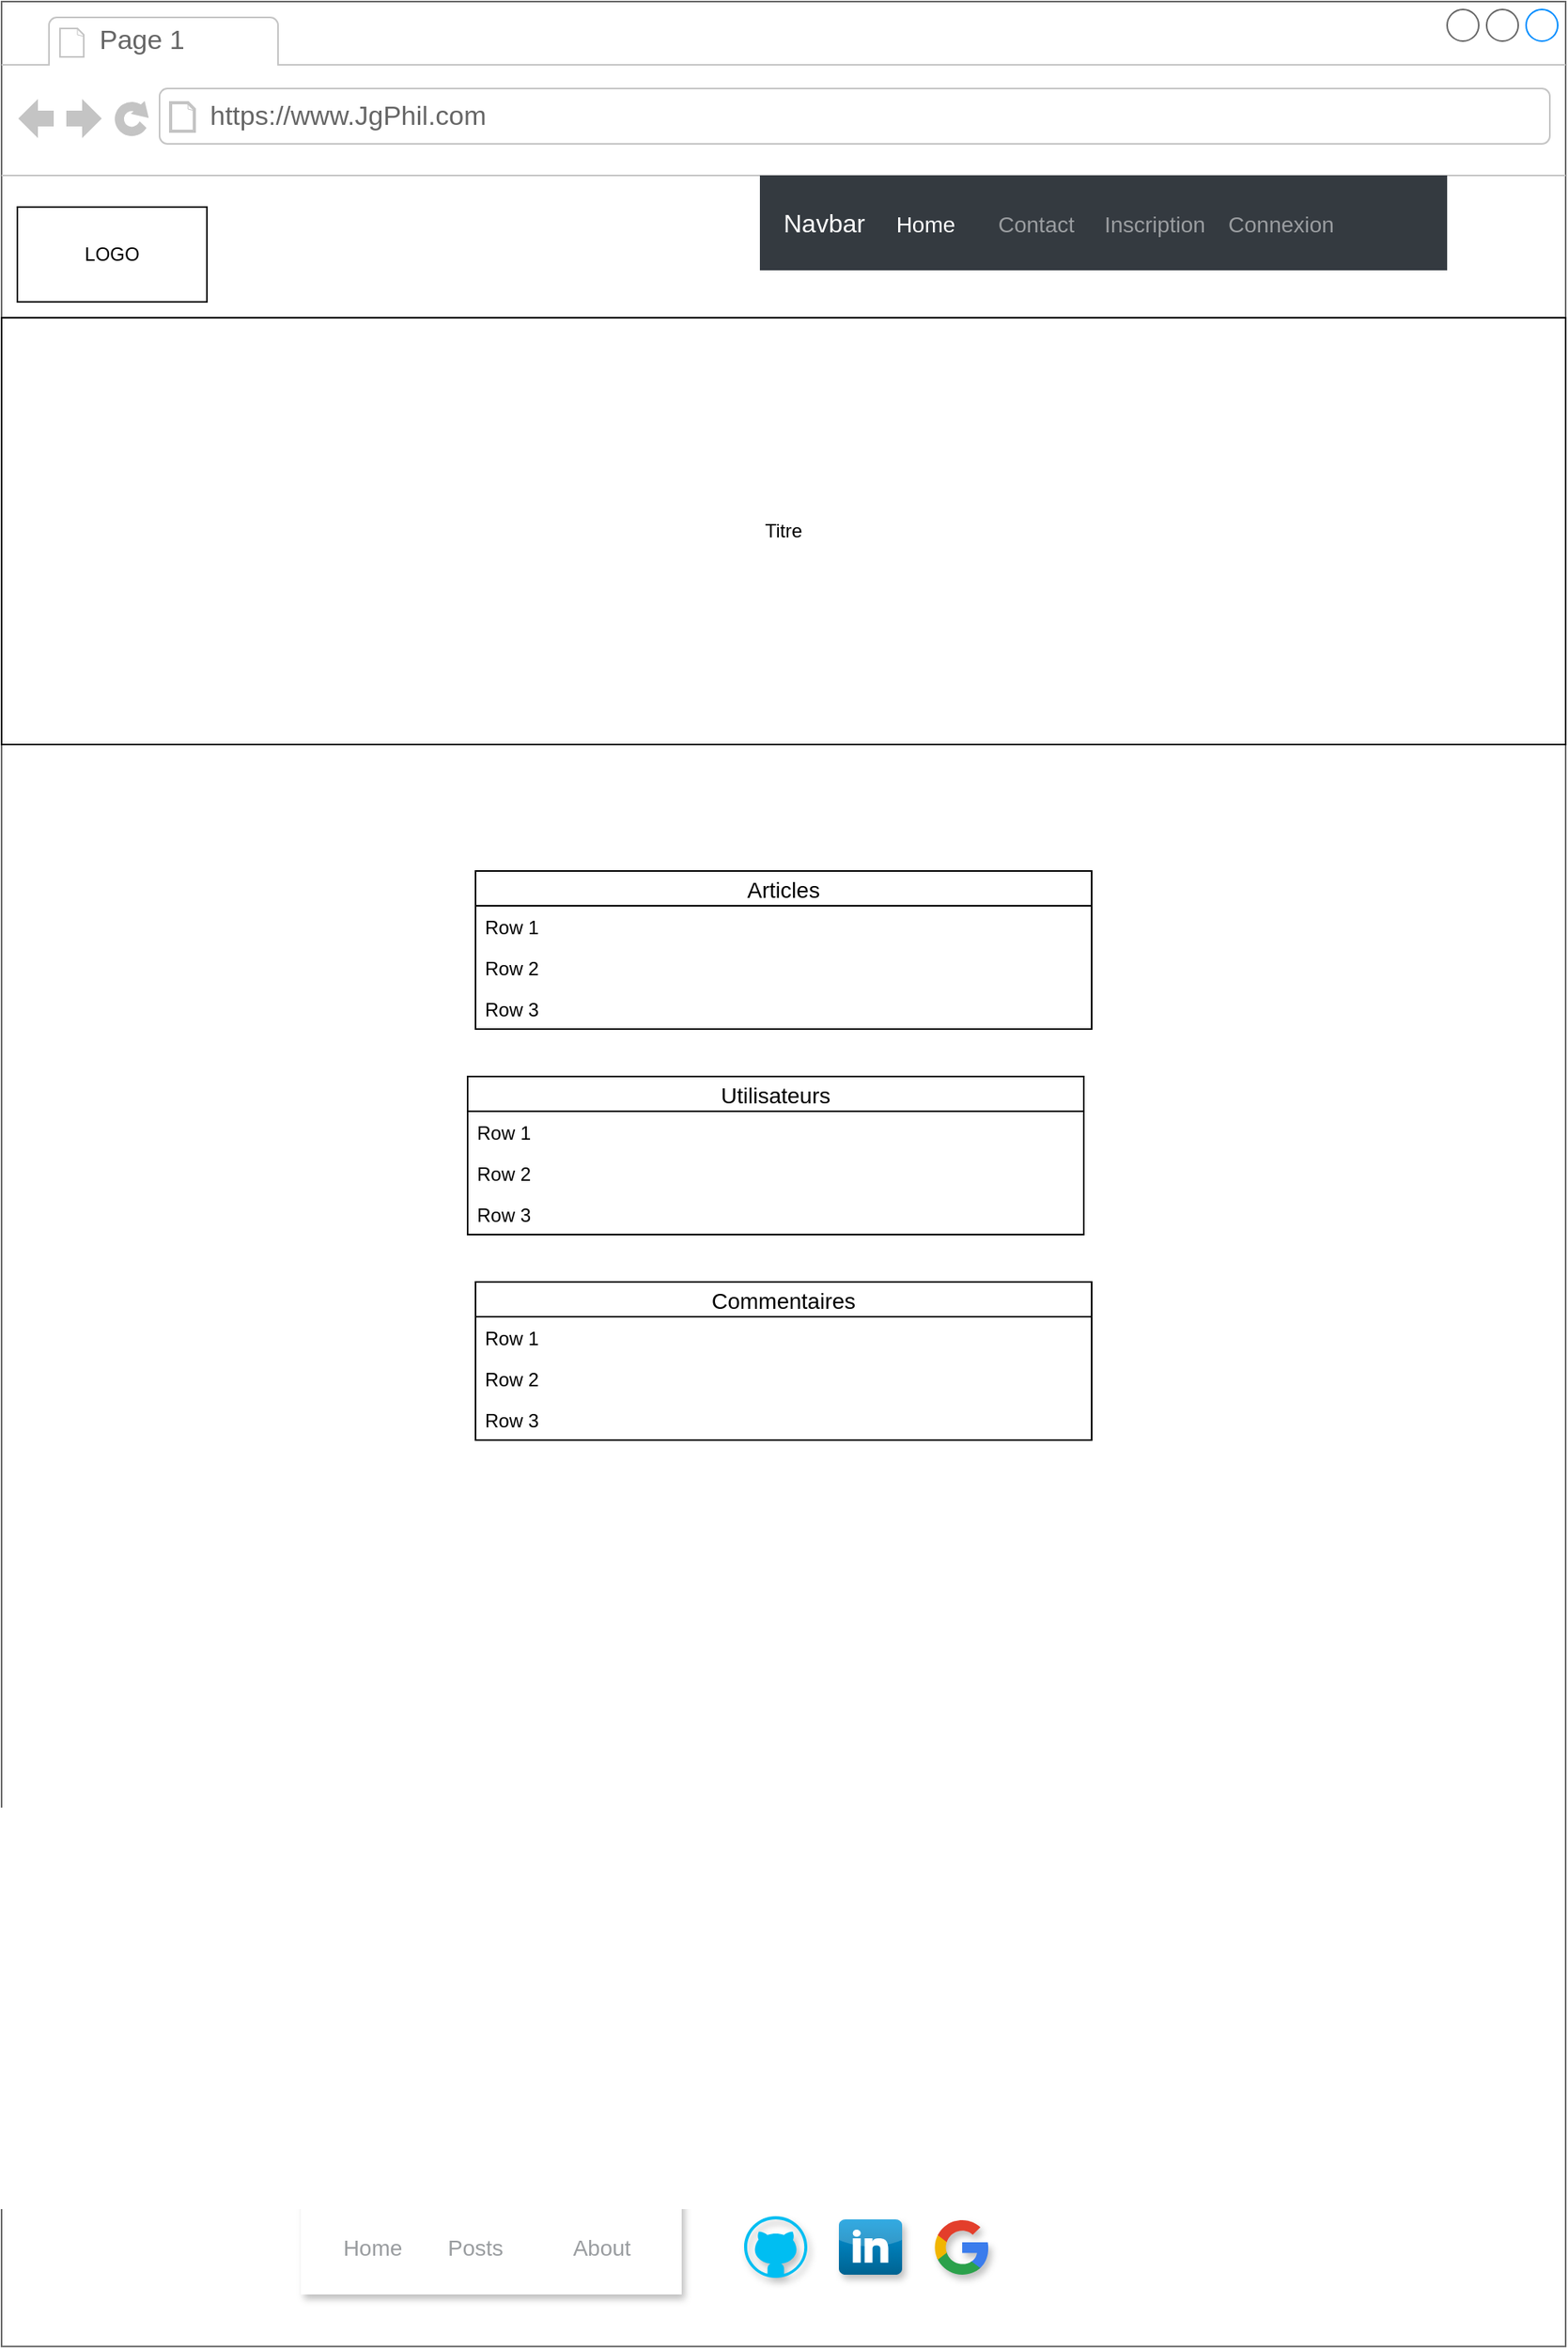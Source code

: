 <mxfile version="13.0.3" type="device"><diagram id="n9Vw9Ajy2TuTY8Zqomyy" name="Page-1"><mxGraphModel dx="1326" dy="806" grid="1" gridSize="10" guides="1" tooltips="1" connect="1" arrows="1" fold="1" page="1" pageScale="1" pageWidth="827" pageHeight="1169" math="0" shadow="0"><root><mxCell id="0"/><mxCell id="1" parent="0"/><mxCell id="nWTF1-36XzHufcaUmu88-1" value="" style="strokeWidth=1;shadow=0;dashed=0;align=center;html=1;shape=mxgraph.mockup.containers.browserWindow;rSize=0;strokeColor=#666666;strokeColor2=#008cff;strokeColor3=#c4c4c4;mainText=,;recursiveResize=0;" parent="1" vertex="1"><mxGeometry x="50" y="70" width="990" height="1483.4" as="geometry"/></mxCell><mxCell id="nWTF1-36XzHufcaUmu88-2" value="Page 1" style="strokeWidth=1;shadow=0;dashed=0;align=center;html=1;shape=mxgraph.mockup.containers.anchor;fontSize=17;fontColor=#666666;align=left;" parent="nWTF1-36XzHufcaUmu88-1" vertex="1"><mxGeometry x="60" y="12" width="110" height="26" as="geometry"/></mxCell><mxCell id="nWTF1-36XzHufcaUmu88-3" value="https://www.JgPhil.com" style="strokeWidth=1;shadow=0;dashed=0;align=center;html=1;shape=mxgraph.mockup.containers.anchor;rSize=0;fontSize=17;fontColor=#666666;align=left;" parent="nWTF1-36XzHufcaUmu88-1" vertex="1"><mxGeometry x="130" y="60" width="250" height="26" as="geometry"/></mxCell><mxCell id="nnyvag4RKlJMpAp2mx0I-14" value="Articles" style="swimlane;fontStyle=0;childLayout=stackLayout;horizontal=1;startSize=22;horizontalStack=0;resizeParent=1;resizeParentMax=0;resizeLast=0;collapsible=1;marginBottom=0;align=center;fontSize=14;" vertex="1" parent="nWTF1-36XzHufcaUmu88-1"><mxGeometry x="300" y="550" width="390" height="100" as="geometry"/></mxCell><mxCell id="nnyvag4RKlJMpAp2mx0I-15" value="Row 1" style="text;strokeColor=none;fillColor=none;spacingLeft=4;spacingRight=4;overflow=hidden;rotatable=0;points=[[0,0.5],[1,0.5]];portConstraint=eastwest;fontSize=12;" vertex="1" parent="nnyvag4RKlJMpAp2mx0I-14"><mxGeometry y="22" width="390" height="26" as="geometry"/></mxCell><mxCell id="nnyvag4RKlJMpAp2mx0I-16" value="Row 2" style="text;strokeColor=none;fillColor=none;spacingLeft=4;spacingRight=4;overflow=hidden;rotatable=0;points=[[0,0.5],[1,0.5]];portConstraint=eastwest;fontSize=12;" vertex="1" parent="nnyvag4RKlJMpAp2mx0I-14"><mxGeometry y="48" width="390" height="26" as="geometry"/></mxCell><mxCell id="nnyvag4RKlJMpAp2mx0I-17" value="Row 3" style="text;strokeColor=none;fillColor=none;spacingLeft=4;spacingRight=4;overflow=hidden;rotatable=0;points=[[0,0.5],[1,0.5]];portConstraint=eastwest;fontSize=12;" vertex="1" parent="nnyvag4RKlJMpAp2mx0I-14"><mxGeometry y="74" width="390" height="26" as="geometry"/></mxCell><mxCell id="nnyvag4RKlJMpAp2mx0I-20" value="Utilisateurs" style="swimlane;fontStyle=0;childLayout=stackLayout;horizontal=1;startSize=22;horizontalStack=0;resizeParent=1;resizeParentMax=0;resizeLast=0;collapsible=1;marginBottom=0;align=center;fontSize=14;" vertex="1" parent="nWTF1-36XzHufcaUmu88-1"><mxGeometry x="295" y="680" width="390" height="100" as="geometry"/></mxCell><mxCell id="nnyvag4RKlJMpAp2mx0I-21" value="Row 1" style="text;strokeColor=none;fillColor=none;spacingLeft=4;spacingRight=4;overflow=hidden;rotatable=0;points=[[0,0.5],[1,0.5]];portConstraint=eastwest;fontSize=12;" vertex="1" parent="nnyvag4RKlJMpAp2mx0I-20"><mxGeometry y="22" width="390" height="26" as="geometry"/></mxCell><mxCell id="nnyvag4RKlJMpAp2mx0I-22" value="Row 2" style="text;strokeColor=none;fillColor=none;spacingLeft=4;spacingRight=4;overflow=hidden;rotatable=0;points=[[0,0.5],[1,0.5]];portConstraint=eastwest;fontSize=12;" vertex="1" parent="nnyvag4RKlJMpAp2mx0I-20"><mxGeometry y="48" width="390" height="26" as="geometry"/></mxCell><mxCell id="nnyvag4RKlJMpAp2mx0I-23" value="Row 3" style="text;strokeColor=none;fillColor=none;spacingLeft=4;spacingRight=4;overflow=hidden;rotatable=0;points=[[0,0.5],[1,0.5]];portConstraint=eastwest;fontSize=12;" vertex="1" parent="nnyvag4RKlJMpAp2mx0I-20"><mxGeometry y="74" width="390" height="26" as="geometry"/></mxCell><mxCell id="nnyvag4RKlJMpAp2mx0I-24" value="Commentaires" style="swimlane;fontStyle=0;childLayout=stackLayout;horizontal=1;startSize=22;horizontalStack=0;resizeParent=1;resizeParentMax=0;resizeLast=0;collapsible=1;marginBottom=0;align=center;fontSize=14;" vertex="1" parent="nWTF1-36XzHufcaUmu88-1"><mxGeometry x="300" y="810" width="390" height="100" as="geometry"/></mxCell><mxCell id="nnyvag4RKlJMpAp2mx0I-25" value="Row 1" style="text;strokeColor=none;fillColor=none;spacingLeft=4;spacingRight=4;overflow=hidden;rotatable=0;points=[[0,0.5],[1,0.5]];portConstraint=eastwest;fontSize=12;" vertex="1" parent="nnyvag4RKlJMpAp2mx0I-24"><mxGeometry y="22" width="390" height="26" as="geometry"/></mxCell><mxCell id="nnyvag4RKlJMpAp2mx0I-26" value="Row 2" style="text;strokeColor=none;fillColor=none;spacingLeft=4;spacingRight=4;overflow=hidden;rotatable=0;points=[[0,0.5],[1,0.5]];portConstraint=eastwest;fontSize=12;" vertex="1" parent="nnyvag4RKlJMpAp2mx0I-24"><mxGeometry y="48" width="390" height="26" as="geometry"/></mxCell><mxCell id="nnyvag4RKlJMpAp2mx0I-27" value="Row 3" style="text;strokeColor=none;fillColor=none;spacingLeft=4;spacingRight=4;overflow=hidden;rotatable=0;points=[[0,0.5],[1,0.5]];portConstraint=eastwest;fontSize=12;" vertex="1" parent="nnyvag4RKlJMpAp2mx0I-24"><mxGeometry y="74" width="390" height="26" as="geometry"/></mxCell><mxCell id="Q5gVtxf1tANVeEfsd4zw-61" value="Navbar" style="html=1;shadow=1;dashed=0;fillColor=#FFFFFF;strokeColor=#FFFFFF;fontSize=16;fontColor=#ffffff;align=left;spacing=15;" parent="nWTF1-36XzHufcaUmu88-1" vertex="1"><mxGeometry x="190" y="1390" width="240" height="60" as="geometry"/></mxCell><mxCell id="Q5gVtxf1tANVeEfsd4zw-63" value="Home" style="fillColor=none;strokeColor=none;fontSize=14;fontColor=#9A9DA0;align=center;" parent="Q5gVtxf1tANVeEfsd4zw-61" vertex="1"><mxGeometry width="70" height="40" relative="1" as="geometry"><mxPoint x="10" y="10" as="offset"/></mxGeometry></mxCell><mxCell id="Q5gVtxf1tANVeEfsd4zw-64" value="Posts" style="fillColor=none;strokeColor=none;fontSize=14;fontColor=#9A9DA0;align=center;spacingRight=0;" parent="Q5gVtxf1tANVeEfsd4zw-61" vertex="1"><mxGeometry width="80" height="40" relative="1" as="geometry"><mxPoint x="70" y="10" as="offset"/></mxGeometry></mxCell><mxCell id="Q5gVtxf1tANVeEfsd4zw-65" value="About" style="fillColor=none;strokeColor=none;fontSize=14;fontColor=#9A9DA0;align=center;" parent="Q5gVtxf1tANVeEfsd4zw-61" vertex="1"><mxGeometry width="80" height="40" relative="1" as="geometry"><mxPoint x="150" y="10" as="offset"/></mxGeometry></mxCell><mxCell id="Q5gVtxf1tANVeEfsd4zw-93" value="" style="verticalLabelPosition=bottom;html=1;verticalAlign=top;align=center;strokeColor=none;fillColor=#00BEF2;shape=mxgraph.azure.github_code;pointerEvents=1;shadow=1;" parent="nWTF1-36XzHufcaUmu88-1" vertex="1"><mxGeometry x="470" y="1401" width="40" height="39" as="geometry"/></mxCell><mxCell id="Q5gVtxf1tANVeEfsd4zw-95" value="" style="dashed=0;outlineConnect=0;html=1;align=center;labelPosition=center;verticalLabelPosition=bottom;verticalAlign=top;shape=mxgraph.webicons.linkedin;fillColor=#0095DB;gradientColor=#006391;shadow=1;strokeColor=#FFFFFF;" parent="nWTF1-36XzHufcaUmu88-1" vertex="1"><mxGeometry x="530" y="1403" width="40" height="35" as="geometry"/></mxCell><mxCell id="Q5gVtxf1tANVeEfsd4zw-96" value="" style="dashed=0;outlineConnect=0;html=1;align=center;labelPosition=center;verticalLabelPosition=bottom;verticalAlign=top;shape=mxgraph.weblogos.google;shadow=1;strokeColor=#FFFFFF;fillColor=#FFFFFF;" parent="nWTF1-36XzHufcaUmu88-1" vertex="1"><mxGeometry x="590" y="1402" width="34.76" height="37" as="geometry"/></mxCell><mxCell id="nnyvag4RKlJMpAp2mx0I-5" value="Navbar" style="html=1;shadow=0;dashed=0;fillColor=#343A40;strokeColor=none;fontSize=16;fontColor=#ffffff;align=left;spacing=15;" vertex="1" parent="nWTF1-36XzHufcaUmu88-1"><mxGeometry x="480" y="110" width="435" height="60" as="geometry"/></mxCell><mxCell id="nnyvag4RKlJMpAp2mx0I-6" value="Home" style="fillColor=none;strokeColor=none;fontSize=14;fontColor=#ffffff;align=center;" vertex="1" parent="nnyvag4RKlJMpAp2mx0I-5"><mxGeometry width="70" height="40" relative="1" as="geometry"><mxPoint x="70" y="10" as="offset"/></mxGeometry></mxCell><mxCell id="nnyvag4RKlJMpAp2mx0I-7" value="Contact" style="fillColor=none;strokeColor=none;fontSize=14;fontColor=#9A9DA0;align=center;" vertex="1" parent="nnyvag4RKlJMpAp2mx0I-5"><mxGeometry width="70" height="40" relative="1" as="geometry"><mxPoint x="140" y="10" as="offset"/></mxGeometry></mxCell><mxCell id="nnyvag4RKlJMpAp2mx0I-8" value="Inscription" style="fillColor=none;strokeColor=none;fontSize=14;fontColor=#9A9DA0;align=center;spacingRight=0;" vertex="1" parent="nnyvag4RKlJMpAp2mx0I-5"><mxGeometry width="80" height="40" relative="1" as="geometry"><mxPoint x="210" y="10" as="offset"/></mxGeometry></mxCell><mxCell id="nnyvag4RKlJMpAp2mx0I-9" value="Connexion" style="fillColor=none;strokeColor=none;fontSize=14;fontColor=#9A9DA0;align=center;" vertex="1" parent="nnyvag4RKlJMpAp2mx0I-5"><mxGeometry width="80" height="40" relative="1" as="geometry"><mxPoint x="290" y="10" as="offset"/></mxGeometry></mxCell><mxCell id="nnyvag4RKlJMpAp2mx0I-10" value="LOGO" style="rounded=0;whiteSpace=wrap;html=1;" vertex="1" parent="nWTF1-36XzHufcaUmu88-1"><mxGeometry x="10" y="130" width="120" height="60" as="geometry"/></mxCell><mxCell id="nnyvag4RKlJMpAp2mx0I-11" value="Titre" style="rounded=0;whiteSpace=wrap;html=1;" vertex="1" parent="nWTF1-36XzHufcaUmu88-1"><mxGeometry y="200" width="990" height="270" as="geometry"/></mxCell></root></mxGraphModel></diagram></mxfile>